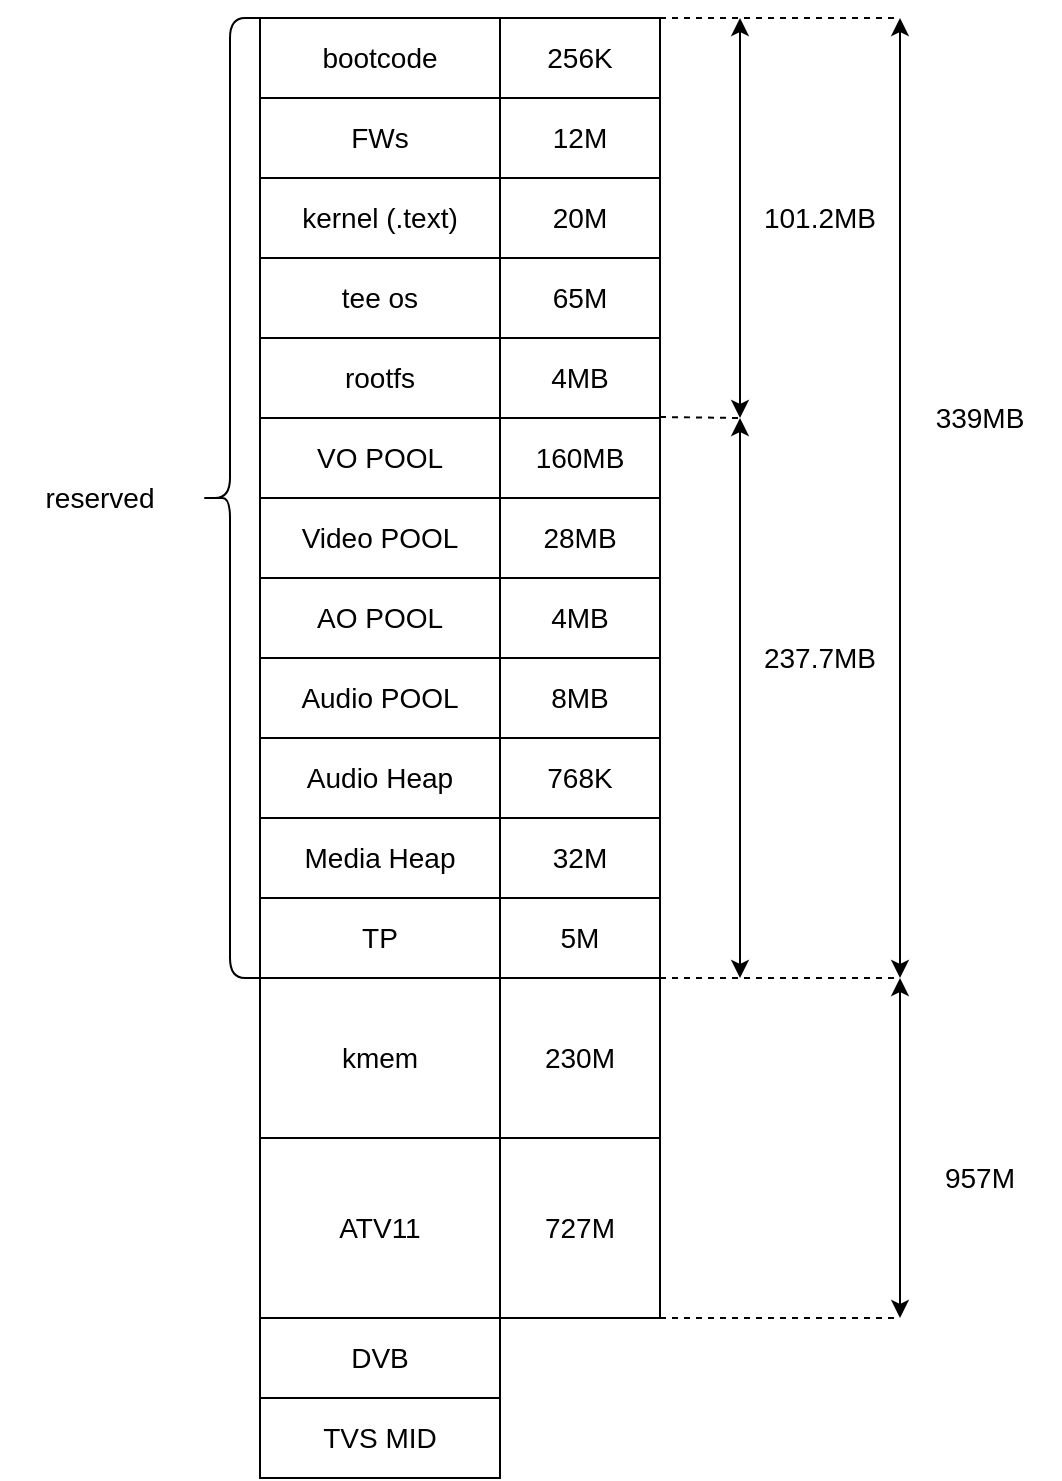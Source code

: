 <mxfile version="14.0.1" type="github">
  <diagram id="bfkQI2L6oIv6KiyjNBc6" name="Page-1">
    <mxGraphModel dx="914" dy="803" grid="1" gridSize="10" guides="1" tooltips="1" connect="1" arrows="1" fold="1" page="1" pageScale="1" pageWidth="1169" pageHeight="827" math="0" shadow="0">
      <root>
        <mxCell id="0" />
        <mxCell id="1" parent="0" />
        <mxCell id="4XaUTw0jV5rLvWXBMGPG-1" value="bootcode" style="rounded=0;whiteSpace=wrap;html=1;fontSize=14;" parent="1" vertex="1">
          <mxGeometry x="130" y="40" width="120" height="40" as="geometry" />
        </mxCell>
        <mxCell id="4XaUTw0jV5rLvWXBMGPG-2" value="256K" style="rounded=0;whiteSpace=wrap;html=1;fontSize=14;" parent="1" vertex="1">
          <mxGeometry x="250" y="40" width="80" height="40" as="geometry" />
        </mxCell>
        <mxCell id="4XaUTw0jV5rLvWXBMGPG-3" value="FWs" style="rounded=0;whiteSpace=wrap;html=1;fontSize=14;" parent="1" vertex="1">
          <mxGeometry x="130" y="80" width="120" height="40" as="geometry" />
        </mxCell>
        <mxCell id="4XaUTw0jV5rLvWXBMGPG-4" value="12M" style="rounded=0;whiteSpace=wrap;html=1;fontSize=14;" parent="1" vertex="1">
          <mxGeometry x="250" y="80" width="80" height="40" as="geometry" />
        </mxCell>
        <mxCell id="4XaUTw0jV5rLvWXBMGPG-5" value="kernel (.text)" style="rounded=0;whiteSpace=wrap;html=1;fontSize=14;" parent="1" vertex="1">
          <mxGeometry x="130" y="120" width="120" height="40" as="geometry" />
        </mxCell>
        <mxCell id="4XaUTw0jV5rLvWXBMGPG-6" value="20M" style="rounded=0;whiteSpace=wrap;html=1;fontSize=14;" parent="1" vertex="1">
          <mxGeometry x="250" y="120" width="80" height="40" as="geometry" />
        </mxCell>
        <mxCell id="4XaUTw0jV5rLvWXBMGPG-7" value="tee os" style="rounded=0;whiteSpace=wrap;html=1;fontSize=14;" parent="1" vertex="1">
          <mxGeometry x="130" y="160" width="120" height="40" as="geometry" />
        </mxCell>
        <mxCell id="4XaUTw0jV5rLvWXBMGPG-8" value="65M" style="rounded=0;whiteSpace=wrap;html=1;fontSize=14;" parent="1" vertex="1">
          <mxGeometry x="250" y="160" width="80" height="40" as="geometry" />
        </mxCell>
        <mxCell id="4XaUTw0jV5rLvWXBMGPG-9" value="VO POOL" style="rounded=0;whiteSpace=wrap;html=1;fontSize=14;" parent="1" vertex="1">
          <mxGeometry x="130" y="240" width="120" height="40" as="geometry" />
        </mxCell>
        <mxCell id="4XaUTw0jV5rLvWXBMGPG-10" value="Video POOL" style="rounded=0;whiteSpace=wrap;html=1;fontSize=14;" parent="1" vertex="1">
          <mxGeometry x="130" y="280" width="120" height="40" as="geometry" />
        </mxCell>
        <mxCell id="4XaUTw0jV5rLvWXBMGPG-11" value="AO POOL" style="rounded=0;whiteSpace=wrap;html=1;fontSize=14;" parent="1" vertex="1">
          <mxGeometry x="130" y="320" width="120" height="40" as="geometry" />
        </mxCell>
        <mxCell id="4XaUTw0jV5rLvWXBMGPG-12" value="Audio POOL" style="rounded=0;whiteSpace=wrap;html=1;fontSize=14;" parent="1" vertex="1">
          <mxGeometry x="130" y="360" width="120" height="40" as="geometry" />
        </mxCell>
        <mxCell id="4XaUTw0jV5rLvWXBMGPG-13" value="Audio Heap" style="rounded=0;whiteSpace=wrap;html=1;fontSize=14;" parent="1" vertex="1">
          <mxGeometry x="130" y="400" width="120" height="40" as="geometry" />
        </mxCell>
        <mxCell id="4XaUTw0jV5rLvWXBMGPG-14" value="Media Heap" style="rounded=0;whiteSpace=wrap;html=1;fontSize=14;" parent="1" vertex="1">
          <mxGeometry x="130" y="440" width="120" height="40" as="geometry" />
        </mxCell>
        <mxCell id="4XaUTw0jV5rLvWXBMGPG-15" value="160MB" style="rounded=0;whiteSpace=wrap;html=1;fontSize=14;" parent="1" vertex="1">
          <mxGeometry x="250" y="240" width="80" height="40" as="geometry" />
        </mxCell>
        <mxCell id="4XaUTw0jV5rLvWXBMGPG-16" value="28MB" style="rounded=0;whiteSpace=wrap;html=1;fontSize=14;" parent="1" vertex="1">
          <mxGeometry x="250" y="280" width="80" height="40" as="geometry" />
        </mxCell>
        <mxCell id="4XaUTw0jV5rLvWXBMGPG-17" value="4MB" style="rounded=0;whiteSpace=wrap;html=1;fontSize=14;" parent="1" vertex="1">
          <mxGeometry x="250" y="320" width="80" height="40" as="geometry" />
        </mxCell>
        <mxCell id="4XaUTw0jV5rLvWXBMGPG-18" value="8MB" style="rounded=0;whiteSpace=wrap;html=1;fontSize=14;" parent="1" vertex="1">
          <mxGeometry x="250" y="360" width="80" height="40" as="geometry" />
        </mxCell>
        <mxCell id="4XaUTw0jV5rLvWXBMGPG-19" value="768K" style="rounded=0;whiteSpace=wrap;html=1;fontSize=14;" parent="1" vertex="1">
          <mxGeometry x="250" y="400" width="80" height="40" as="geometry" />
        </mxCell>
        <mxCell id="4XaUTw0jV5rLvWXBMGPG-20" value="32M" style="rounded=0;whiteSpace=wrap;html=1;fontSize=14;" parent="1" vertex="1">
          <mxGeometry x="250" y="440" width="80" height="40" as="geometry" />
        </mxCell>
        <mxCell id="4XaUTw0jV5rLvWXBMGPG-21" value="rootfs" style="rounded=0;whiteSpace=wrap;html=1;fontSize=14;" parent="1" vertex="1">
          <mxGeometry x="130" y="200" width="120" height="40" as="geometry" />
        </mxCell>
        <mxCell id="4XaUTw0jV5rLvWXBMGPG-22" value="4MB" style="rounded=0;whiteSpace=wrap;html=1;fontSize=14;" parent="1" vertex="1">
          <mxGeometry x="250" y="200" width="80" height="40" as="geometry" />
        </mxCell>
        <mxCell id="4XaUTw0jV5rLvWXBMGPG-23" value="" style="endArrow=classic;startArrow=classic;html=1;fontSize=14;" parent="1" edge="1">
          <mxGeometry width="50" height="50" relative="1" as="geometry">
            <mxPoint x="370" y="520" as="sourcePoint" />
            <mxPoint x="370" y="240" as="targetPoint" />
          </mxGeometry>
        </mxCell>
        <mxCell id="4XaUTw0jV5rLvWXBMGPG-24" value="237.7MB" style="text;html=1;strokeColor=none;fillColor=none;align=center;verticalAlign=middle;whiteSpace=wrap;rounded=0;fontSize=14;" parent="1" vertex="1">
          <mxGeometry x="370" y="340" width="80" height="40" as="geometry" />
        </mxCell>
        <mxCell id="4XaUTw0jV5rLvWXBMGPG-25" value="" style="endArrow=classic;startArrow=classic;html=1;fontSize=14;" parent="1" edge="1">
          <mxGeometry width="50" height="50" relative="1" as="geometry">
            <mxPoint x="450" y="520" as="sourcePoint" />
            <mxPoint x="450" y="40" as="targetPoint" />
          </mxGeometry>
        </mxCell>
        <mxCell id="4XaUTw0jV5rLvWXBMGPG-26" value="339MB" style="text;html=1;strokeColor=none;fillColor=none;align=center;verticalAlign=middle;whiteSpace=wrap;rounded=0;fontSize=14;" parent="1" vertex="1">
          <mxGeometry x="450" y="220" width="80" height="40" as="geometry" />
        </mxCell>
        <mxCell id="4XaUTw0jV5rLvWXBMGPG-27" value="kmem" style="rounded=0;whiteSpace=wrap;html=1;fontSize=14;" parent="1" vertex="1">
          <mxGeometry x="130" y="520" width="120" height="80" as="geometry" />
        </mxCell>
        <mxCell id="4XaUTw0jV5rLvWXBMGPG-28" value="ATV11" style="rounded=0;whiteSpace=wrap;html=1;fontSize=14;" parent="1" vertex="1">
          <mxGeometry x="130" y="600" width="120" height="90" as="geometry" />
        </mxCell>
        <mxCell id="4XaUTw0jV5rLvWXBMGPG-29" value="230M" style="rounded=0;whiteSpace=wrap;html=1;fontSize=14;" parent="1" vertex="1">
          <mxGeometry x="250" y="520" width="80" height="80" as="geometry" />
        </mxCell>
        <mxCell id="4XaUTw0jV5rLvWXBMGPG-30" value="727M" style="rounded=0;whiteSpace=wrap;html=1;fontSize=14;" parent="1" vertex="1">
          <mxGeometry x="250" y="600" width="80" height="90" as="geometry" />
        </mxCell>
        <mxCell id="4XaUTw0jV5rLvWXBMGPG-31" value="" style="endArrow=classic;startArrow=classic;html=1;fontSize=14;" parent="1" edge="1">
          <mxGeometry width="50" height="50" relative="1" as="geometry">
            <mxPoint x="450" y="690" as="sourcePoint" />
            <mxPoint x="450" y="520" as="targetPoint" />
          </mxGeometry>
        </mxCell>
        <mxCell id="4XaUTw0jV5rLvWXBMGPG-32" value="957M" style="text;html=1;strokeColor=none;fillColor=none;align=center;verticalAlign=middle;whiteSpace=wrap;rounded=0;fontSize=14;" parent="1" vertex="1">
          <mxGeometry x="450" y="600" width="80" height="40" as="geometry" />
        </mxCell>
        <mxCell id="4XaUTw0jV5rLvWXBMGPG-33" value="" style="endArrow=none;dashed=1;html=1;fontSize=14;exitX=1;exitY=0;exitDx=0;exitDy=0;" parent="1" source="4XaUTw0jV5rLvWXBMGPG-2" edge="1">
          <mxGeometry width="50" height="50" relative="1" as="geometry">
            <mxPoint x="660" y="440" as="sourcePoint" />
            <mxPoint x="450" y="40" as="targetPoint" />
          </mxGeometry>
        </mxCell>
        <mxCell id="4XaUTw0jV5rLvWXBMGPG-34" value="" style="endArrow=none;dashed=1;html=1;fontSize=14;exitX=1;exitY=0;exitDx=0;exitDy=0;" parent="1" source="4XaUTw0jV5rLvWXBMGPG-29" edge="1">
          <mxGeometry width="50" height="50" relative="1" as="geometry">
            <mxPoint x="530" y="520" as="sourcePoint" />
            <mxPoint x="450" y="520" as="targetPoint" />
          </mxGeometry>
        </mxCell>
        <mxCell id="4XaUTw0jV5rLvWXBMGPG-36" value="" style="endArrow=none;dashed=1;html=1;fontSize=14;exitX=1;exitY=0;exitDx=0;exitDy=0;" parent="1" edge="1">
          <mxGeometry width="50" height="50" relative="1" as="geometry">
            <mxPoint x="330" y="690" as="sourcePoint" />
            <mxPoint x="450" y="690" as="targetPoint" />
          </mxGeometry>
        </mxCell>
        <mxCell id="4XaUTw0jV5rLvWXBMGPG-37" value="" style="endArrow=none;dashed=1;html=1;fontSize=14;exitX=1;exitY=0;exitDx=0;exitDy=0;" parent="1" edge="1">
          <mxGeometry width="50" height="50" relative="1" as="geometry">
            <mxPoint x="330" y="239.5" as="sourcePoint" />
            <mxPoint x="370" y="240" as="targetPoint" />
          </mxGeometry>
        </mxCell>
        <mxCell id="HdqOgkLHrY2RVBKb87Am-1" value="" style="endArrow=classic;startArrow=classic;html=1;fontSize=14;" edge="1" parent="1">
          <mxGeometry width="50" height="50" relative="1" as="geometry">
            <mxPoint x="370" y="240" as="sourcePoint" />
            <mxPoint x="370" y="40" as="targetPoint" />
          </mxGeometry>
        </mxCell>
        <mxCell id="HdqOgkLHrY2RVBKb87Am-2" value="101.2MB" style="text;html=1;strokeColor=none;fillColor=none;align=center;verticalAlign=middle;whiteSpace=wrap;rounded=0;fontSize=14;" vertex="1" parent="1">
          <mxGeometry x="370" y="120" width="80" height="40" as="geometry" />
        </mxCell>
        <mxCell id="HdqOgkLHrY2RVBKb87Am-3" value="TP" style="rounded=0;whiteSpace=wrap;html=1;fontSize=14;" vertex="1" parent="1">
          <mxGeometry x="130" y="480" width="120" height="40" as="geometry" />
        </mxCell>
        <mxCell id="HdqOgkLHrY2RVBKb87Am-4" value="5M" style="rounded=0;whiteSpace=wrap;html=1;fontSize=14;" vertex="1" parent="1">
          <mxGeometry x="250" y="480" width="80" height="40" as="geometry" />
        </mxCell>
        <mxCell id="HdqOgkLHrY2RVBKb87Am-6" value="" style="shape=curlyBracket;whiteSpace=wrap;html=1;rounded=1;" vertex="1" parent="1">
          <mxGeometry x="100" y="40" width="30" height="480" as="geometry" />
        </mxCell>
        <mxCell id="HdqOgkLHrY2RVBKb87Am-7" value="reserved" style="text;html=1;strokeColor=none;fillColor=none;align=center;verticalAlign=middle;whiteSpace=wrap;rounded=0;fontSize=14;" vertex="1" parent="1">
          <mxGeometry y="260" width="100" height="40" as="geometry" />
        </mxCell>
        <mxCell id="HdqOgkLHrY2RVBKb87Am-9" value="DVB" style="rounded=0;whiteSpace=wrap;html=1;fontSize=14;" vertex="1" parent="1">
          <mxGeometry x="130" y="690" width="120" height="40" as="geometry" />
        </mxCell>
        <mxCell id="HdqOgkLHrY2RVBKb87Am-10" value="TVS MID" style="rounded=0;whiteSpace=wrap;html=1;fontSize=14;" vertex="1" parent="1">
          <mxGeometry x="130" y="730" width="120" height="40" as="geometry" />
        </mxCell>
      </root>
    </mxGraphModel>
  </diagram>
</mxfile>
